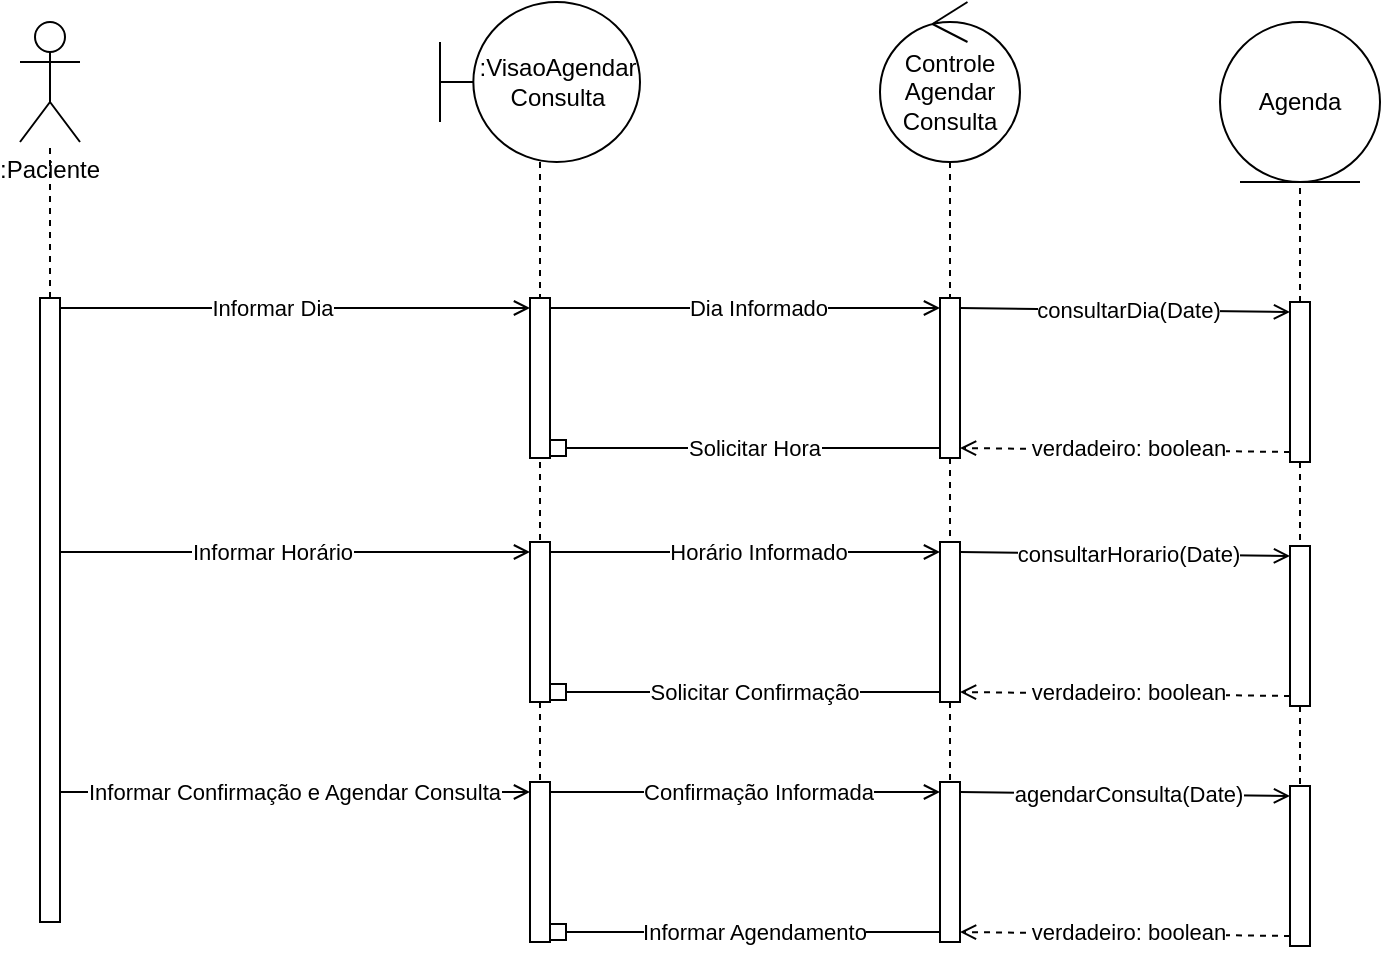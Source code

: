 <mxfile version="27.2.0">
  <diagram name="Page-1" id="2YBvvXClWsGukQMizWep">
    <mxGraphModel dx="1726" dy="1976" grid="1" gridSize="10" guides="1" tooltips="1" connect="1" arrows="0" fold="1" page="1" pageScale="1" pageWidth="850" pageHeight="1100" background="none" math="0" shadow="0" adaptiveColors="none">
      <root>
        <mxCell id="0" />
        <mxCell id="1" parent="0" />
        <mxCell id="kf7cLOLvnlJe1rrxuLUq-8" style="rounded=0;orthogonalLoop=1;jettySize=auto;html=1;dashed=1;endArrow=none;endFill=0;textShadow=0;labelBackgroundColor=light-dark(default, #ffffff);" parent="1" source="kf7cLOLvnlJe1rrxuLUq-5" target="kf7cLOLvnlJe1rrxuLUq-4" edge="1">
          <mxGeometry relative="1" as="geometry" />
        </mxCell>
        <mxCell id="kf7cLOLvnlJe1rrxuLUq-5" value="" style="html=1;points=[[0,0,0,0,5],[0,1,0,0,-5],[1,0,0,0,5],[1,1,0,0,-5]];perimeter=orthogonalPerimeter;outlineConnect=0;targetShapes=umlLifeline;portConstraint=eastwest;newEdgeStyle={&quot;curved&quot;:0,&quot;rounded&quot;:0};" parent="1" vertex="1">
          <mxGeometry x="-220" y="-112" width="10" height="312" as="geometry" />
        </mxCell>
        <mxCell id="kf7cLOLvnlJe1rrxuLUq-4" value="&lt;span style=&quot;&quot;&gt;:Paciente&lt;/span&gt;" style="shape=umlActor;verticalLabelPosition=bottom;verticalAlign=top;html=1;labelBackgroundColor=none;labelBorderColor=none;textShadow=0;whiteSpace=wrap;" parent="1" vertex="1">
          <mxGeometry x="-230" y="-250" width="30" height="60" as="geometry" />
        </mxCell>
        <mxCell id="kf7cLOLvnlJe1rrxuLUq-10" value=":VisaoAgendar&lt;div&gt;Consulta&lt;/div&gt;" style="shape=umlBoundary;whiteSpace=wrap;html=1;" parent="1" vertex="1">
          <mxGeometry x="-20" y="-260" width="100" height="80" as="geometry" />
        </mxCell>
        <mxCell id="kf7cLOLvnlJe1rrxuLUq-12" value="" style="html=1;points=[[0,0,0,0,5],[0,1,0,0,-5],[1,0,0,0,5],[1,1,0,0,-5]];perimeter=orthogonalPerimeter;outlineConnect=0;targetShapes=umlLifeline;portConstraint=eastwest;newEdgeStyle={&quot;curved&quot;:0,&quot;rounded&quot;:0};" parent="1" vertex="1">
          <mxGeometry x="25" y="-112" width="10" height="80" as="geometry" />
        </mxCell>
        <mxCell id="sK6WBVLeKXH7Q0kTiPK3-1" value="" style="orthogonalLoop=1;jettySize=auto;html=1;rounded=0;endArrow=none;endFill=0;dashed=1;" edge="1" parent="1" source="kf7cLOLvnlJe1rrxuLUq-10" target="kf7cLOLvnlJe1rrxuLUq-12">
          <mxGeometry width="80" relative="1" as="geometry">
            <mxPoint x="20" y="-190" as="sourcePoint" />
            <mxPoint x="100" y="-190" as="targetPoint" />
          </mxGeometry>
        </mxCell>
        <mxCell id="sK6WBVLeKXH7Q0kTiPK3-2" value="Controle&lt;div&gt;Agendar&lt;div&gt;Consulta&lt;/div&gt;&lt;/div&gt;" style="ellipse;shape=umlControl;whiteSpace=wrap;html=1;" vertex="1" parent="1">
          <mxGeometry x="200" y="-260" width="70" height="80" as="geometry" />
        </mxCell>
        <mxCell id="sK6WBVLeKXH7Q0kTiPK3-4" value="Agenda" style="ellipse;shape=umlEntity;whiteSpace=wrap;html=1;" vertex="1" parent="1">
          <mxGeometry x="370" y="-250" width="80" height="80" as="geometry" />
        </mxCell>
        <mxCell id="sK6WBVLeKXH7Q0kTiPK3-5" value="" style="html=1;points=[[0,0,0,0,5],[0,1,0,0,-5],[1,0,0,0,5],[1,1,0,0,-5]];perimeter=orthogonalPerimeter;outlineConnect=0;targetShapes=umlLifeline;portConstraint=eastwest;newEdgeStyle={&quot;curved&quot;:0,&quot;rounded&quot;:0};" vertex="1" parent="1">
          <mxGeometry x="230" y="-112" width="10" height="80" as="geometry" />
        </mxCell>
        <mxCell id="sK6WBVLeKXH7Q0kTiPK3-6" value="" style="orthogonalLoop=1;jettySize=auto;html=1;rounded=0;endArrow=none;endFill=0;dashed=1;" edge="1" parent="1" source="sK6WBVLeKXH7Q0kTiPK3-2" target="sK6WBVLeKXH7Q0kTiPK3-5">
          <mxGeometry width="80" relative="1" as="geometry">
            <mxPoint x="180" y="-160" as="sourcePoint" />
            <mxPoint x="260" y="-160" as="targetPoint" />
          </mxGeometry>
        </mxCell>
        <mxCell id="sK6WBVLeKXH7Q0kTiPK3-7" value="" style="html=1;points=[[0,0,0,0,5],[0,1,0,0,-5],[1,0,0,0,5],[1,1,0,0,-5]];perimeter=orthogonalPerimeter;outlineConnect=0;targetShapes=umlLifeline;portConstraint=eastwest;newEdgeStyle={&quot;curved&quot;:0,&quot;rounded&quot;:0};" vertex="1" parent="1">
          <mxGeometry x="405" y="-110" width="10" height="80" as="geometry" />
        </mxCell>
        <mxCell id="sK6WBVLeKXH7Q0kTiPK3-8" value="" style="edgeStyle=none;orthogonalLoop=1;jettySize=auto;html=1;rounded=0;dashed=1;endArrow=none;endFill=0;" edge="1" parent="1" source="sK6WBVLeKXH7Q0kTiPK3-7" target="sK6WBVLeKXH7Q0kTiPK3-4">
          <mxGeometry width="80" relative="1" as="geometry">
            <mxPoint x="120" y="-50" as="sourcePoint" />
            <mxPoint x="200" y="-50" as="targetPoint" />
            <Array as="points" />
          </mxGeometry>
        </mxCell>
        <mxCell id="sK6WBVLeKXH7Q0kTiPK3-9" value="" style="edgeStyle=none;orthogonalLoop=1;jettySize=auto;html=1;rounded=0;entryX=0;entryY=0;entryDx=0;entryDy=5;entryPerimeter=0;exitX=1;exitY=0;exitDx=0;exitDy=5;exitPerimeter=0;endArrow=open;endFill=0;" edge="1" parent="1" source="kf7cLOLvnlJe1rrxuLUq-5" target="kf7cLOLvnlJe1rrxuLUq-12">
          <mxGeometry width="80" relative="1" as="geometry">
            <mxPoint x="-60" y="-70" as="sourcePoint" />
            <mxPoint x="20" y="-70" as="targetPoint" />
            <Array as="points" />
          </mxGeometry>
        </mxCell>
        <mxCell id="sK6WBVLeKXH7Q0kTiPK3-10" value="Informar Dia" style="edgeLabel;html=1;align=center;verticalAlign=middle;resizable=0;points=[];" vertex="1" connectable="0" parent="sK6WBVLeKXH7Q0kTiPK3-9">
          <mxGeometry x="-0.248" relative="1" as="geometry">
            <mxPoint x="17" as="offset" />
          </mxGeometry>
        </mxCell>
        <mxCell id="sK6WBVLeKXH7Q0kTiPK3-11" value="" style="edgeStyle=none;orthogonalLoop=1;jettySize=auto;html=1;rounded=0;entryX=0;entryY=0;entryDx=0;entryDy=5;entryPerimeter=0;exitX=1;exitY=0;exitDx=0;exitDy=5;exitPerimeter=0;endArrow=open;endFill=0;" edge="1" parent="1" source="kf7cLOLvnlJe1rrxuLUq-12" target="sK6WBVLeKXH7Q0kTiPK3-5">
          <mxGeometry width="80" relative="1" as="geometry">
            <mxPoint x="45" y="-98" as="sourcePoint" />
            <mxPoint x="200" y="-100" as="targetPoint" />
            <Array as="points" />
          </mxGeometry>
        </mxCell>
        <mxCell id="sK6WBVLeKXH7Q0kTiPK3-12" value="Dia Informado" style="edgeLabel;html=1;align=center;verticalAlign=middle;resizable=0;points=[];" vertex="1" connectable="0" parent="sK6WBVLeKXH7Q0kTiPK3-11">
          <mxGeometry x="-0.248" relative="1" as="geometry">
            <mxPoint x="30" as="offset" />
          </mxGeometry>
        </mxCell>
        <mxCell id="sK6WBVLeKXH7Q0kTiPK3-13" value="" style="edgeStyle=none;orthogonalLoop=1;jettySize=auto;html=1;rounded=0;entryX=0;entryY=0;entryDx=0;entryDy=5;entryPerimeter=0;exitX=1;exitY=0;exitDx=0;exitDy=5;exitPerimeter=0;endArrow=open;endFill=0;" edge="1" parent="1" source="sK6WBVLeKXH7Q0kTiPK3-5" target="sK6WBVLeKXH7Q0kTiPK3-7">
          <mxGeometry width="80" relative="1" as="geometry">
            <mxPoint x="250" y="-80" as="sourcePoint" />
            <mxPoint x="445" y="-80" as="targetPoint" />
            <Array as="points" />
          </mxGeometry>
        </mxCell>
        <mxCell id="sK6WBVLeKXH7Q0kTiPK3-14" value="consultarDia(Date)" style="edgeLabel;html=1;align=center;verticalAlign=middle;resizable=0;points=[];" vertex="1" connectable="0" parent="sK6WBVLeKXH7Q0kTiPK3-13">
          <mxGeometry x="-0.248" relative="1" as="geometry">
            <mxPoint x="22" as="offset" />
          </mxGeometry>
        </mxCell>
        <mxCell id="sK6WBVLeKXH7Q0kTiPK3-15" value="" style="edgeStyle=none;orthogonalLoop=1;jettySize=auto;html=1;rounded=0;entryX=1;entryY=1;entryDx=0;entryDy=-5;entryPerimeter=0;exitX=0;exitY=1;exitDx=0;exitDy=-5;exitPerimeter=0;endArrow=open;endFill=0;dashed=1;" edge="1" parent="1" source="sK6WBVLeKXH7Q0kTiPK3-7" target="sK6WBVLeKXH7Q0kTiPK3-5">
          <mxGeometry width="80" relative="1" as="geometry">
            <mxPoint x="300" y="-70" as="sourcePoint" />
            <mxPoint x="380" y="-70" as="targetPoint" />
            <Array as="points" />
          </mxGeometry>
        </mxCell>
        <mxCell id="sK6WBVLeKXH7Q0kTiPK3-16" value="verdadeiro: boolean" style="edgeLabel;html=1;align=center;verticalAlign=middle;resizable=0;points=[];" vertex="1" connectable="0" parent="sK6WBVLeKXH7Q0kTiPK3-15">
          <mxGeometry x="0.172" y="2" relative="1" as="geometry">
            <mxPoint x="15" y="-3" as="offset" />
          </mxGeometry>
        </mxCell>
        <mxCell id="sK6WBVLeKXH7Q0kTiPK3-17" value="" style="edgeStyle=none;orthogonalLoop=1;jettySize=auto;html=1;rounded=0;entryX=1;entryY=1;entryDx=0;entryDy=-5;entryPerimeter=0;exitX=0;exitY=1;exitDx=0;exitDy=-5;exitPerimeter=0;endArrow=box;endFill=0;" edge="1" parent="1" source="sK6WBVLeKXH7Q0kTiPK3-5" target="kf7cLOLvnlJe1rrxuLUq-12">
          <mxGeometry width="80" relative="1" as="geometry">
            <mxPoint x="45" y="-97" as="sourcePoint" />
            <mxPoint x="240" y="-97" as="targetPoint" />
            <Array as="points" />
          </mxGeometry>
        </mxCell>
        <mxCell id="sK6WBVLeKXH7Q0kTiPK3-18" value="Solicitar Hora" style="edgeLabel;html=1;align=center;verticalAlign=middle;resizable=0;points=[];" vertex="1" connectable="0" parent="sK6WBVLeKXH7Q0kTiPK3-17">
          <mxGeometry x="-0.248" relative="1" as="geometry">
            <mxPoint x="-20" as="offset" />
          </mxGeometry>
        </mxCell>
        <mxCell id="sK6WBVLeKXH7Q0kTiPK3-22" value="" style="html=1;points=[[0,0,0,0,5],[0,1,0,0,-5],[1,0,0,0,5],[1,1,0,0,-5]];perimeter=orthogonalPerimeter;outlineConnect=0;targetShapes=umlLifeline;portConstraint=eastwest;newEdgeStyle={&quot;curved&quot;:0,&quot;rounded&quot;:0};" vertex="1" parent="1">
          <mxGeometry x="25" y="10" width="10" height="80" as="geometry" />
        </mxCell>
        <mxCell id="sK6WBVLeKXH7Q0kTiPK3-23" value="" style="html=1;points=[[0,0,0,0,5],[0,1,0,0,-5],[1,0,0,0,5],[1,1,0,0,-5]];perimeter=orthogonalPerimeter;outlineConnect=0;targetShapes=umlLifeline;portConstraint=eastwest;newEdgeStyle={&quot;curved&quot;:0,&quot;rounded&quot;:0};" vertex="1" parent="1">
          <mxGeometry x="230" y="10" width="10" height="80" as="geometry" />
        </mxCell>
        <mxCell id="sK6WBVLeKXH7Q0kTiPK3-24" value="" style="html=1;points=[[0,0,0,0,5],[0,1,0,0,-5],[1,0,0,0,5],[1,1,0,0,-5]];perimeter=orthogonalPerimeter;outlineConnect=0;targetShapes=umlLifeline;portConstraint=eastwest;newEdgeStyle={&quot;curved&quot;:0,&quot;rounded&quot;:0};" vertex="1" parent="1">
          <mxGeometry x="405" y="12" width="10" height="80" as="geometry" />
        </mxCell>
        <mxCell id="sK6WBVLeKXH7Q0kTiPK3-26" value="" style="edgeStyle=none;orthogonalLoop=1;jettySize=auto;html=1;rounded=0;entryX=0;entryY=0;entryDx=0;entryDy=5;entryPerimeter=0;exitX=1;exitY=0;exitDx=0;exitDy=5;exitPerimeter=0;endArrow=open;endFill=0;" edge="1" source="sK6WBVLeKXH7Q0kTiPK3-22" target="sK6WBVLeKXH7Q0kTiPK3-23" parent="1">
          <mxGeometry width="80" relative="1" as="geometry">
            <mxPoint x="45" y="24" as="sourcePoint" />
            <mxPoint x="200" y="22" as="targetPoint" />
            <Array as="points" />
          </mxGeometry>
        </mxCell>
        <mxCell id="sK6WBVLeKXH7Q0kTiPK3-27" value="Horário Informado" style="edgeLabel;html=1;align=center;verticalAlign=middle;resizable=0;points=[];" vertex="1" connectable="0" parent="sK6WBVLeKXH7Q0kTiPK3-26">
          <mxGeometry x="-0.248" relative="1" as="geometry">
            <mxPoint x="30" as="offset" />
          </mxGeometry>
        </mxCell>
        <mxCell id="sK6WBVLeKXH7Q0kTiPK3-28" value="" style="edgeStyle=none;orthogonalLoop=1;jettySize=auto;html=1;rounded=0;entryX=0;entryY=0;entryDx=0;entryDy=5;entryPerimeter=0;exitX=1;exitY=0;exitDx=0;exitDy=5;exitPerimeter=0;endArrow=open;endFill=0;" edge="1" source="sK6WBVLeKXH7Q0kTiPK3-23" target="sK6WBVLeKXH7Q0kTiPK3-24" parent="1">
          <mxGeometry width="80" relative="1" as="geometry">
            <mxPoint x="250" y="42" as="sourcePoint" />
            <mxPoint x="445" y="42" as="targetPoint" />
            <Array as="points" />
          </mxGeometry>
        </mxCell>
        <mxCell id="sK6WBVLeKXH7Q0kTiPK3-29" value="consultarHorario(Date)" style="edgeLabel;html=1;align=center;verticalAlign=middle;resizable=0;points=[];" vertex="1" connectable="0" parent="sK6WBVLeKXH7Q0kTiPK3-28">
          <mxGeometry x="-0.248" relative="1" as="geometry">
            <mxPoint x="22" as="offset" />
          </mxGeometry>
        </mxCell>
        <mxCell id="sK6WBVLeKXH7Q0kTiPK3-30" value="" style="edgeStyle=none;orthogonalLoop=1;jettySize=auto;html=1;rounded=0;entryX=1;entryY=1;entryDx=0;entryDy=-5;entryPerimeter=0;exitX=0;exitY=1;exitDx=0;exitDy=-5;exitPerimeter=0;endArrow=open;endFill=0;dashed=1;" edge="1" source="sK6WBVLeKXH7Q0kTiPK3-24" target="sK6WBVLeKXH7Q0kTiPK3-23" parent="1">
          <mxGeometry width="80" relative="1" as="geometry">
            <mxPoint x="300" y="52" as="sourcePoint" />
            <mxPoint x="380" y="52" as="targetPoint" />
            <Array as="points" />
          </mxGeometry>
        </mxCell>
        <mxCell id="sK6WBVLeKXH7Q0kTiPK3-31" value="verdadeiro: boolean" style="edgeLabel;html=1;align=center;verticalAlign=middle;resizable=0;points=[];" vertex="1" connectable="0" parent="sK6WBVLeKXH7Q0kTiPK3-30">
          <mxGeometry x="0.172" y="2" relative="1" as="geometry">
            <mxPoint x="15" y="-3" as="offset" />
          </mxGeometry>
        </mxCell>
        <mxCell id="sK6WBVLeKXH7Q0kTiPK3-32" value="" style="edgeStyle=none;orthogonalLoop=1;jettySize=auto;html=1;rounded=0;entryX=1;entryY=1;entryDx=0;entryDy=-5;entryPerimeter=0;exitX=0;exitY=1;exitDx=0;exitDy=-5;exitPerimeter=0;endArrow=box;endFill=0;" edge="1" source="sK6WBVLeKXH7Q0kTiPK3-23" target="sK6WBVLeKXH7Q0kTiPK3-22" parent="1">
          <mxGeometry width="80" relative="1" as="geometry">
            <mxPoint x="45" y="25" as="sourcePoint" />
            <mxPoint x="240" y="25" as="targetPoint" />
            <Array as="points" />
          </mxGeometry>
        </mxCell>
        <mxCell id="sK6WBVLeKXH7Q0kTiPK3-33" value="Solicitar Confirmação" style="edgeLabel;html=1;align=center;verticalAlign=middle;resizable=0;points=[];" vertex="1" connectable="0" parent="sK6WBVLeKXH7Q0kTiPK3-32">
          <mxGeometry x="-0.248" relative="1" as="geometry">
            <mxPoint x="-20" as="offset" />
          </mxGeometry>
        </mxCell>
        <mxCell id="sK6WBVLeKXH7Q0kTiPK3-34" value="" style="edgeStyle=none;orthogonalLoop=1;jettySize=auto;html=1;rounded=0;entryX=0;entryY=0;entryDx=0;entryDy=5;entryPerimeter=0;endArrow=open;endFill=0;" edge="1" parent="1" source="kf7cLOLvnlJe1rrxuLUq-5" target="sK6WBVLeKXH7Q0kTiPK3-22">
          <mxGeometry width="80" relative="1" as="geometry">
            <mxPoint x="-120" y="-97" as="sourcePoint" />
            <mxPoint x="35" y="-97" as="targetPoint" />
            <Array as="points" />
          </mxGeometry>
        </mxCell>
        <mxCell id="sK6WBVLeKXH7Q0kTiPK3-35" value="Informar Horário" style="edgeLabel;html=1;align=center;verticalAlign=middle;resizable=0;points=[];" vertex="1" connectable="0" parent="sK6WBVLeKXH7Q0kTiPK3-34">
          <mxGeometry x="-0.248" relative="1" as="geometry">
            <mxPoint x="17" as="offset" />
          </mxGeometry>
        </mxCell>
        <mxCell id="sK6WBVLeKXH7Q0kTiPK3-50" value="" style="edgeStyle=none;orthogonalLoop=1;jettySize=auto;html=1;rounded=0;entryX=0;entryY=0;entryDx=0;entryDy=5;entryPerimeter=0;exitX=1;exitY=0;exitDx=0;exitDy=5;exitPerimeter=0;endArrow=open;endFill=0;" edge="1" source="sK6WBVLeKXH7Q0kTiPK3-60" target="sK6WBVLeKXH7Q0kTiPK3-61" parent="1">
          <mxGeometry width="80" relative="1" as="geometry">
            <mxPoint x="45" y="144" as="sourcePoint" />
            <mxPoint x="200" y="142" as="targetPoint" />
            <Array as="points" />
          </mxGeometry>
        </mxCell>
        <mxCell id="sK6WBVLeKXH7Q0kTiPK3-51" value="Confirmação Informada" style="edgeLabel;html=1;align=center;verticalAlign=middle;resizable=0;points=[];" vertex="1" connectable="0" parent="sK6WBVLeKXH7Q0kTiPK3-50">
          <mxGeometry x="-0.248" relative="1" as="geometry">
            <mxPoint x="30" as="offset" />
          </mxGeometry>
        </mxCell>
        <mxCell id="sK6WBVLeKXH7Q0kTiPK3-52" value="" style="edgeStyle=none;orthogonalLoop=1;jettySize=auto;html=1;rounded=0;entryX=0;entryY=0;entryDx=0;entryDy=5;entryPerimeter=0;exitX=1;exitY=0;exitDx=0;exitDy=5;exitPerimeter=0;endArrow=open;endFill=0;" edge="1" source="sK6WBVLeKXH7Q0kTiPK3-61" target="sK6WBVLeKXH7Q0kTiPK3-62" parent="1">
          <mxGeometry width="80" relative="1" as="geometry">
            <mxPoint x="250" y="162" as="sourcePoint" />
            <mxPoint x="445" y="162" as="targetPoint" />
            <Array as="points" />
          </mxGeometry>
        </mxCell>
        <mxCell id="sK6WBVLeKXH7Q0kTiPK3-53" value="agendarConsulta(Date)" style="edgeLabel;html=1;align=center;verticalAlign=middle;resizable=0;points=[];" vertex="1" connectable="0" parent="sK6WBVLeKXH7Q0kTiPK3-52">
          <mxGeometry x="-0.248" relative="1" as="geometry">
            <mxPoint x="22" as="offset" />
          </mxGeometry>
        </mxCell>
        <mxCell id="sK6WBVLeKXH7Q0kTiPK3-54" value="" style="edgeStyle=none;orthogonalLoop=1;jettySize=auto;html=1;rounded=0;entryX=1;entryY=1;entryDx=0;entryDy=-5;entryPerimeter=0;exitX=0;exitY=1;exitDx=0;exitDy=-5;exitPerimeter=0;endArrow=open;endFill=0;dashed=1;" edge="1" source="sK6WBVLeKXH7Q0kTiPK3-62" target="sK6WBVLeKXH7Q0kTiPK3-61" parent="1">
          <mxGeometry width="80" relative="1" as="geometry">
            <mxPoint x="300" y="172" as="sourcePoint" />
            <mxPoint x="380" y="172" as="targetPoint" />
            <Array as="points" />
          </mxGeometry>
        </mxCell>
        <mxCell id="sK6WBVLeKXH7Q0kTiPK3-55" value="verdadeiro: boolean" style="edgeLabel;html=1;align=center;verticalAlign=middle;resizable=0;points=[];" vertex="1" connectable="0" parent="sK6WBVLeKXH7Q0kTiPK3-54">
          <mxGeometry x="0.172" y="2" relative="1" as="geometry">
            <mxPoint x="15" y="-3" as="offset" />
          </mxGeometry>
        </mxCell>
        <mxCell id="sK6WBVLeKXH7Q0kTiPK3-56" value="" style="edgeStyle=none;orthogonalLoop=1;jettySize=auto;html=1;rounded=0;entryX=1;entryY=1;entryDx=0;entryDy=-5;entryPerimeter=0;exitX=0;exitY=1;exitDx=0;exitDy=-5;exitPerimeter=0;endArrow=box;endFill=0;" edge="1" source="sK6WBVLeKXH7Q0kTiPK3-61" target="sK6WBVLeKXH7Q0kTiPK3-60" parent="1">
          <mxGeometry width="80" relative="1" as="geometry">
            <mxPoint x="45" y="145" as="sourcePoint" />
            <mxPoint x="240" y="145" as="targetPoint" />
            <Array as="points" />
          </mxGeometry>
        </mxCell>
        <mxCell id="sK6WBVLeKXH7Q0kTiPK3-57" value="Informar Agendamento" style="edgeLabel;html=1;align=center;verticalAlign=middle;resizable=0;points=[];" vertex="1" connectable="0" parent="sK6WBVLeKXH7Q0kTiPK3-56">
          <mxGeometry x="-0.248" relative="1" as="geometry">
            <mxPoint x="-20" as="offset" />
          </mxGeometry>
        </mxCell>
        <mxCell id="sK6WBVLeKXH7Q0kTiPK3-58" value="" style="edgeStyle=none;orthogonalLoop=1;jettySize=auto;html=1;rounded=0;entryX=0;entryY=0;entryDx=0;entryDy=5;entryPerimeter=0;endArrow=open;endFill=0;" edge="1" target="sK6WBVLeKXH7Q0kTiPK3-60" parent="1" source="kf7cLOLvnlJe1rrxuLUq-5">
          <mxGeometry width="80" relative="1" as="geometry">
            <mxPoint x="-130" y="135" as="sourcePoint" />
            <mxPoint x="35" y="23" as="targetPoint" />
            <Array as="points" />
          </mxGeometry>
        </mxCell>
        <mxCell id="sK6WBVLeKXH7Q0kTiPK3-59" value="Informar Confirmação e Agendar Consulta" style="edgeLabel;html=1;align=center;verticalAlign=middle;resizable=0;points=[];" vertex="1" connectable="0" parent="sK6WBVLeKXH7Q0kTiPK3-58">
          <mxGeometry x="-0.248" relative="1" as="geometry">
            <mxPoint x="28" as="offset" />
          </mxGeometry>
        </mxCell>
        <mxCell id="sK6WBVLeKXH7Q0kTiPK3-60" value="" style="html=1;points=[[0,0,0,0,5],[0,1,0,0,-5],[1,0,0,0,5],[1,1,0,0,-5]];perimeter=orthogonalPerimeter;outlineConnect=0;targetShapes=umlLifeline;portConstraint=eastwest;newEdgeStyle={&quot;curved&quot;:0,&quot;rounded&quot;:0};" vertex="1" parent="1">
          <mxGeometry x="25" y="130" width="10" height="80" as="geometry" />
        </mxCell>
        <mxCell id="sK6WBVLeKXH7Q0kTiPK3-61" value="" style="html=1;points=[[0,0,0,0,5],[0,1,0,0,-5],[1,0,0,0,5],[1,1,0,0,-5]];perimeter=orthogonalPerimeter;outlineConnect=0;targetShapes=umlLifeline;portConstraint=eastwest;newEdgeStyle={&quot;curved&quot;:0,&quot;rounded&quot;:0};" vertex="1" parent="1">
          <mxGeometry x="230" y="130" width="10" height="80" as="geometry" />
        </mxCell>
        <mxCell id="sK6WBVLeKXH7Q0kTiPK3-62" value="" style="html=1;points=[[0,0,0,0,5],[0,1,0,0,-5],[1,0,0,0,5],[1,1,0,0,-5]];perimeter=orthogonalPerimeter;outlineConnect=0;targetShapes=umlLifeline;portConstraint=eastwest;newEdgeStyle={&quot;curved&quot;:0,&quot;rounded&quot;:0};" vertex="1" parent="1">
          <mxGeometry x="405" y="132" width="10" height="80" as="geometry" />
        </mxCell>
        <mxCell id="sK6WBVLeKXH7Q0kTiPK3-63" value="" style="orthogonalLoop=1;jettySize=auto;html=1;rounded=0;endArrow=none;endFill=0;dashed=1;" edge="1" parent="1" target="sK6WBVLeKXH7Q0kTiPK3-22">
          <mxGeometry width="80" relative="1" as="geometry">
            <mxPoint x="30" y="-30" as="sourcePoint" />
            <mxPoint x="40" y="68" as="targetPoint" />
          </mxGeometry>
        </mxCell>
        <mxCell id="sK6WBVLeKXH7Q0kTiPK3-64" value="" style="orthogonalLoop=1;jettySize=auto;html=1;rounded=0;endArrow=none;endFill=0;dashed=1;" edge="1" parent="1" source="sK6WBVLeKXH7Q0kTiPK3-22" target="sK6WBVLeKXH7Q0kTiPK3-60">
          <mxGeometry width="80" relative="1" as="geometry">
            <mxPoint x="40" y="-20" as="sourcePoint" />
            <mxPoint x="40" y="30" as="targetPoint" />
          </mxGeometry>
        </mxCell>
        <mxCell id="sK6WBVLeKXH7Q0kTiPK3-65" value="" style="orthogonalLoop=1;jettySize=auto;html=1;rounded=0;endArrow=none;endFill=0;dashed=1;" edge="1" parent="1" source="sK6WBVLeKXH7Q0kTiPK3-5" target="sK6WBVLeKXH7Q0kTiPK3-23">
          <mxGeometry width="80" relative="1" as="geometry">
            <mxPoint x="40" y="100" as="sourcePoint" />
            <mxPoint x="40" y="140" as="targetPoint" />
          </mxGeometry>
        </mxCell>
        <mxCell id="sK6WBVLeKXH7Q0kTiPK3-66" value="" style="orthogonalLoop=1;jettySize=auto;html=1;rounded=0;endArrow=none;endFill=0;dashed=1;" edge="1" parent="1" source="sK6WBVLeKXH7Q0kTiPK3-23" target="sK6WBVLeKXH7Q0kTiPK3-61">
          <mxGeometry width="80" relative="1" as="geometry">
            <mxPoint x="245" y="-22" as="sourcePoint" />
            <mxPoint x="245" y="20" as="targetPoint" />
          </mxGeometry>
        </mxCell>
        <mxCell id="sK6WBVLeKXH7Q0kTiPK3-67" value="" style="orthogonalLoop=1;jettySize=auto;html=1;rounded=0;endArrow=none;endFill=0;dashed=1;" edge="1" parent="1" source="sK6WBVLeKXH7Q0kTiPK3-7" target="sK6WBVLeKXH7Q0kTiPK3-24">
          <mxGeometry width="80" relative="1" as="geometry">
            <mxPoint x="245" y="100" as="sourcePoint" />
            <mxPoint x="245" y="140" as="targetPoint" />
          </mxGeometry>
        </mxCell>
        <mxCell id="sK6WBVLeKXH7Q0kTiPK3-68" value="" style="orthogonalLoop=1;jettySize=auto;html=1;rounded=0;endArrow=none;endFill=0;dashed=1;" edge="1" parent="1" source="sK6WBVLeKXH7Q0kTiPK3-24" target="sK6WBVLeKXH7Q0kTiPK3-62">
          <mxGeometry width="80" relative="1" as="geometry">
            <mxPoint x="420" y="-20" as="sourcePoint" />
            <mxPoint x="420" y="22" as="targetPoint" />
          </mxGeometry>
        </mxCell>
      </root>
    </mxGraphModel>
  </diagram>
</mxfile>
